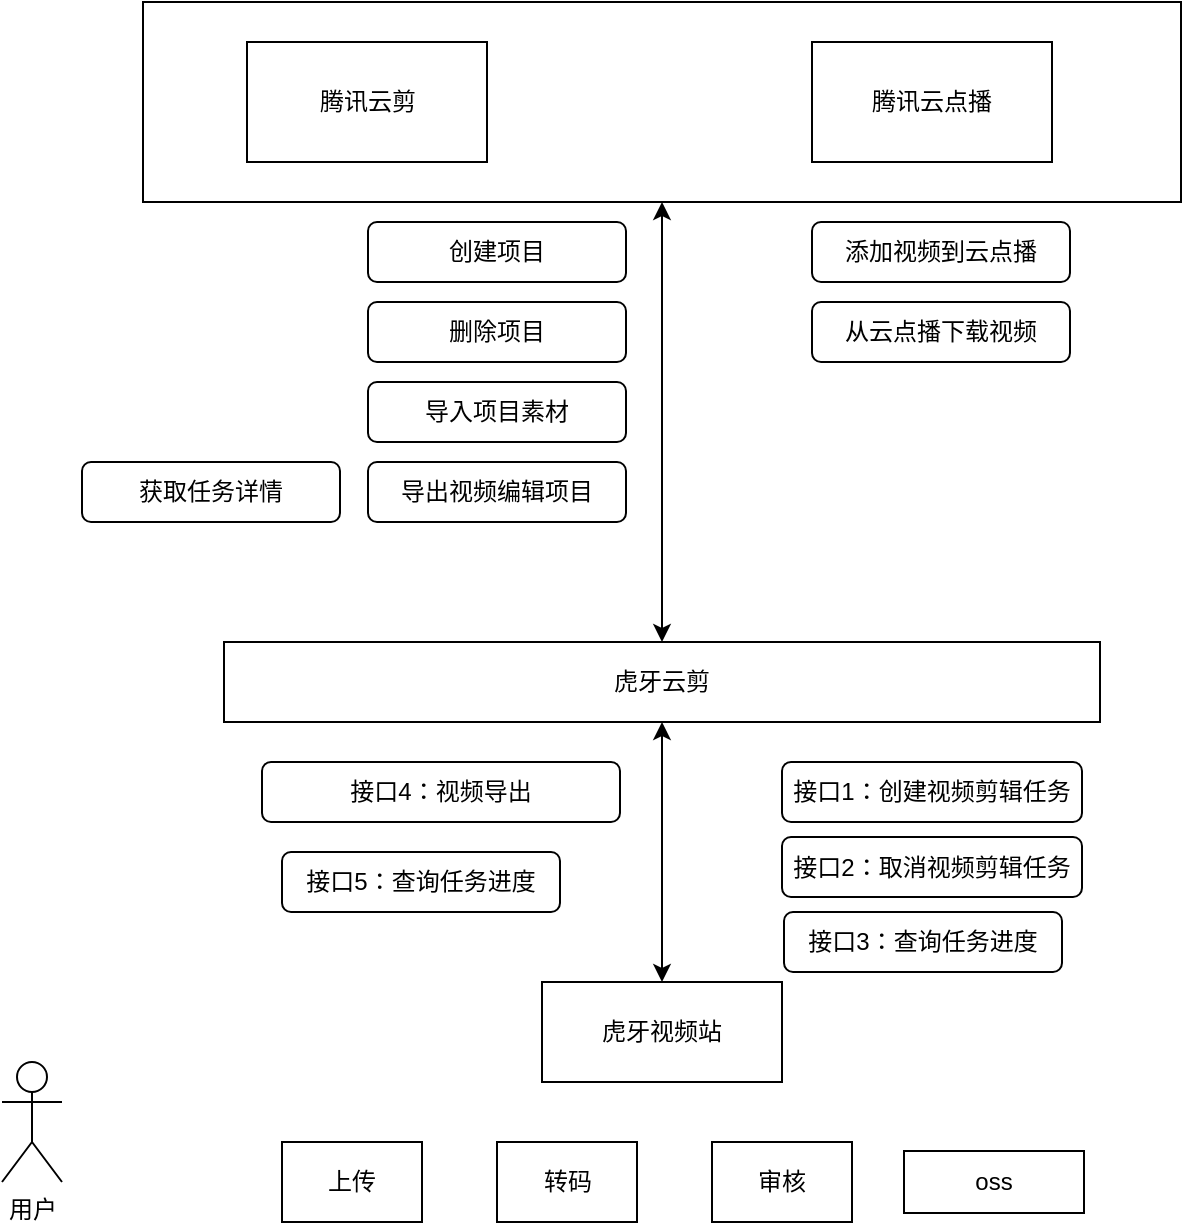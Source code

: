 <mxfile version="12.3.3" type="github" pages="1">
  <diagram id="Hmn_u4zlj8GJ79A8dbIJ" name="Page-1">
    <mxGraphModel dx="2235" dy="780" grid="1" gridSize="10" guides="1" tooltips="1" connect="1" arrows="1" fold="1" page="1" pageScale="1" pageWidth="827" pageHeight="1169" math="0" shadow="0">
      <root>
        <mxCell id="0"/>
        <mxCell id="1" parent="0"/>
        <mxCell id="Ti00Svf3lrXy-y9HDl-r-8" value="" style="rounded=0;whiteSpace=wrap;html=1;" vertex="1" parent="1">
          <mxGeometry x="-79.5" y="20" width="519" height="100" as="geometry"/>
        </mxCell>
        <mxCell id="baZqyHviwPIkWMM0uBHd-1" value="腾讯云剪" style="rounded=0;whiteSpace=wrap;html=1;" parent="1" vertex="1">
          <mxGeometry x="-27.5" y="40" width="120" height="60" as="geometry"/>
        </mxCell>
        <mxCell id="baZqyHviwPIkWMM0uBHd-2" value="腾讯云点播" style="rounded=0;whiteSpace=wrap;html=1;" parent="1" vertex="1">
          <mxGeometry x="255" y="40" width="120" height="60" as="geometry"/>
        </mxCell>
        <mxCell id="baZqyHviwPIkWMM0uBHd-3" value="虎牙视频站" style="rounded=0;whiteSpace=wrap;html=1;" parent="1" vertex="1">
          <mxGeometry x="120" y="510" width="120" height="50" as="geometry"/>
        </mxCell>
        <mxCell id="baZqyHviwPIkWMM0uBHd-4" value="oss" style="rounded=0;whiteSpace=wrap;html=1;" parent="1" vertex="1">
          <mxGeometry x="301" y="594.5" width="90" height="31" as="geometry"/>
        </mxCell>
        <mxCell id="baZqyHviwPIkWMM0uBHd-5" value="用户" style="shape=umlActor;verticalLabelPosition=bottom;labelBackgroundColor=#ffffff;verticalAlign=top;html=1;outlineConnect=0;" parent="1" vertex="1">
          <mxGeometry x="-150" y="550" width="30" height="60" as="geometry"/>
        </mxCell>
        <mxCell id="baZqyHviwPIkWMM0uBHd-9" value="上传" style="rounded=0;whiteSpace=wrap;html=1;" parent="1" vertex="1">
          <mxGeometry x="-10" y="590" width="70" height="40" as="geometry"/>
        </mxCell>
        <mxCell id="baZqyHviwPIkWMM0uBHd-10" value="转码" style="rounded=0;whiteSpace=wrap;html=1;" parent="1" vertex="1">
          <mxGeometry x="97.5" y="590" width="70" height="40" as="geometry"/>
        </mxCell>
        <mxCell id="baZqyHviwPIkWMM0uBHd-11" value="审核" style="rounded=0;whiteSpace=wrap;html=1;" parent="1" vertex="1">
          <mxGeometry x="205" y="590" width="70" height="40" as="geometry"/>
        </mxCell>
        <mxCell id="baZqyHviwPIkWMM0uBHd-12" value="虎牙云剪" style="rounded=0;whiteSpace=wrap;html=1;" parent="1" vertex="1">
          <mxGeometry x="-39" y="340" width="438" height="40" as="geometry"/>
        </mxCell>
        <mxCell id="Ti00Svf3lrXy-y9HDl-r-2" value="" style="endArrow=classic;startArrow=classic;html=1;entryX=0.5;entryY=1;entryDx=0;entryDy=0;exitX=0.5;exitY=0;exitDx=0;exitDy=0;" edge="1" parent="1" source="baZqyHviwPIkWMM0uBHd-3" target="baZqyHviwPIkWMM0uBHd-12">
          <mxGeometry width="50" height="50" relative="1" as="geometry">
            <mxPoint x="230" y="510" as="sourcePoint"/>
            <mxPoint x="280" y="460" as="targetPoint"/>
          </mxGeometry>
        </mxCell>
        <mxCell id="Ti00Svf3lrXy-y9HDl-r-3" value="接口1：创建视频剪辑任务" style="rounded=1;whiteSpace=wrap;html=1;" vertex="1" parent="1">
          <mxGeometry x="240" y="400" width="150" height="30" as="geometry"/>
        </mxCell>
        <mxCell id="Ti00Svf3lrXy-y9HDl-r-4" value="接口4：视频导出" style="rounded=1;whiteSpace=wrap;html=1;" vertex="1" parent="1">
          <mxGeometry x="-20" y="400" width="179" height="30" as="geometry"/>
        </mxCell>
        <mxCell id="Ti00Svf3lrXy-y9HDl-r-5" value="接口2：取消视频剪辑任务" style="rounded=1;whiteSpace=wrap;html=1;" vertex="1" parent="1">
          <mxGeometry x="240" y="437.5" width="150" height="30" as="geometry"/>
        </mxCell>
        <mxCell id="Ti00Svf3lrXy-y9HDl-r-6" value="接口3：查询任务进度" style="rounded=1;whiteSpace=wrap;html=1;" vertex="1" parent="1">
          <mxGeometry x="241" y="475" width="139" height="30" as="geometry"/>
        </mxCell>
        <mxCell id="Ti00Svf3lrXy-y9HDl-r-7" value="接口5：查询任务进度" style="rounded=1;whiteSpace=wrap;html=1;" vertex="1" parent="1">
          <mxGeometry x="-10" y="445" width="139" height="30" as="geometry"/>
        </mxCell>
        <mxCell id="Ti00Svf3lrXy-y9HDl-r-9" value="" style="endArrow=classic;startArrow=classic;html=1;entryX=0.5;entryY=1;entryDx=0;entryDy=0;exitX=0.5;exitY=0;exitDx=0;exitDy=0;" edge="1" parent="1" source="baZqyHviwPIkWMM0uBHd-12" target="Ti00Svf3lrXy-y9HDl-r-8">
          <mxGeometry width="50" height="50" relative="1" as="geometry">
            <mxPoint x="180" y="270" as="sourcePoint"/>
            <mxPoint x="230" y="220" as="targetPoint"/>
          </mxGeometry>
        </mxCell>
        <mxCell id="Ti00Svf3lrXy-y9HDl-r-10" value="添加视频到云点播" style="rounded=1;whiteSpace=wrap;html=1;" vertex="1" parent="1">
          <mxGeometry x="255" y="130" width="129" height="30" as="geometry"/>
        </mxCell>
        <mxCell id="Ti00Svf3lrXy-y9HDl-r-11" value="创建项目" style="rounded=1;whiteSpace=wrap;html=1;" vertex="1" parent="1">
          <mxGeometry x="33" y="130" width="129" height="30" as="geometry"/>
        </mxCell>
        <mxCell id="Ti00Svf3lrXy-y9HDl-r-12" value="删除项目" style="rounded=1;whiteSpace=wrap;html=1;" vertex="1" parent="1">
          <mxGeometry x="33" y="170" width="129" height="30" as="geometry"/>
        </mxCell>
        <mxCell id="Ti00Svf3lrXy-y9HDl-r-13" value="导入项目素材" style="rounded=1;whiteSpace=wrap;html=1;" vertex="1" parent="1">
          <mxGeometry x="33" y="210" width="129" height="30" as="geometry"/>
        </mxCell>
        <mxCell id="Ti00Svf3lrXy-y9HDl-r-14" value="导出视频编辑项目" style="rounded=1;whiteSpace=wrap;html=1;" vertex="1" parent="1">
          <mxGeometry x="33" y="250" width="129" height="30" as="geometry"/>
        </mxCell>
        <mxCell id="Ti00Svf3lrXy-y9HDl-r-15" value="从云点播下载视频" style="rounded=1;whiteSpace=wrap;html=1;" vertex="1" parent="1">
          <mxGeometry x="255" y="170" width="129" height="30" as="geometry"/>
        </mxCell>
        <mxCell id="Ti00Svf3lrXy-y9HDl-r-16" value="获取任务详情" style="rounded=1;whiteSpace=wrap;html=1;" vertex="1" parent="1">
          <mxGeometry x="-110" y="250" width="129" height="30" as="geometry"/>
        </mxCell>
      </root>
    </mxGraphModel>
  </diagram>
</mxfile>
